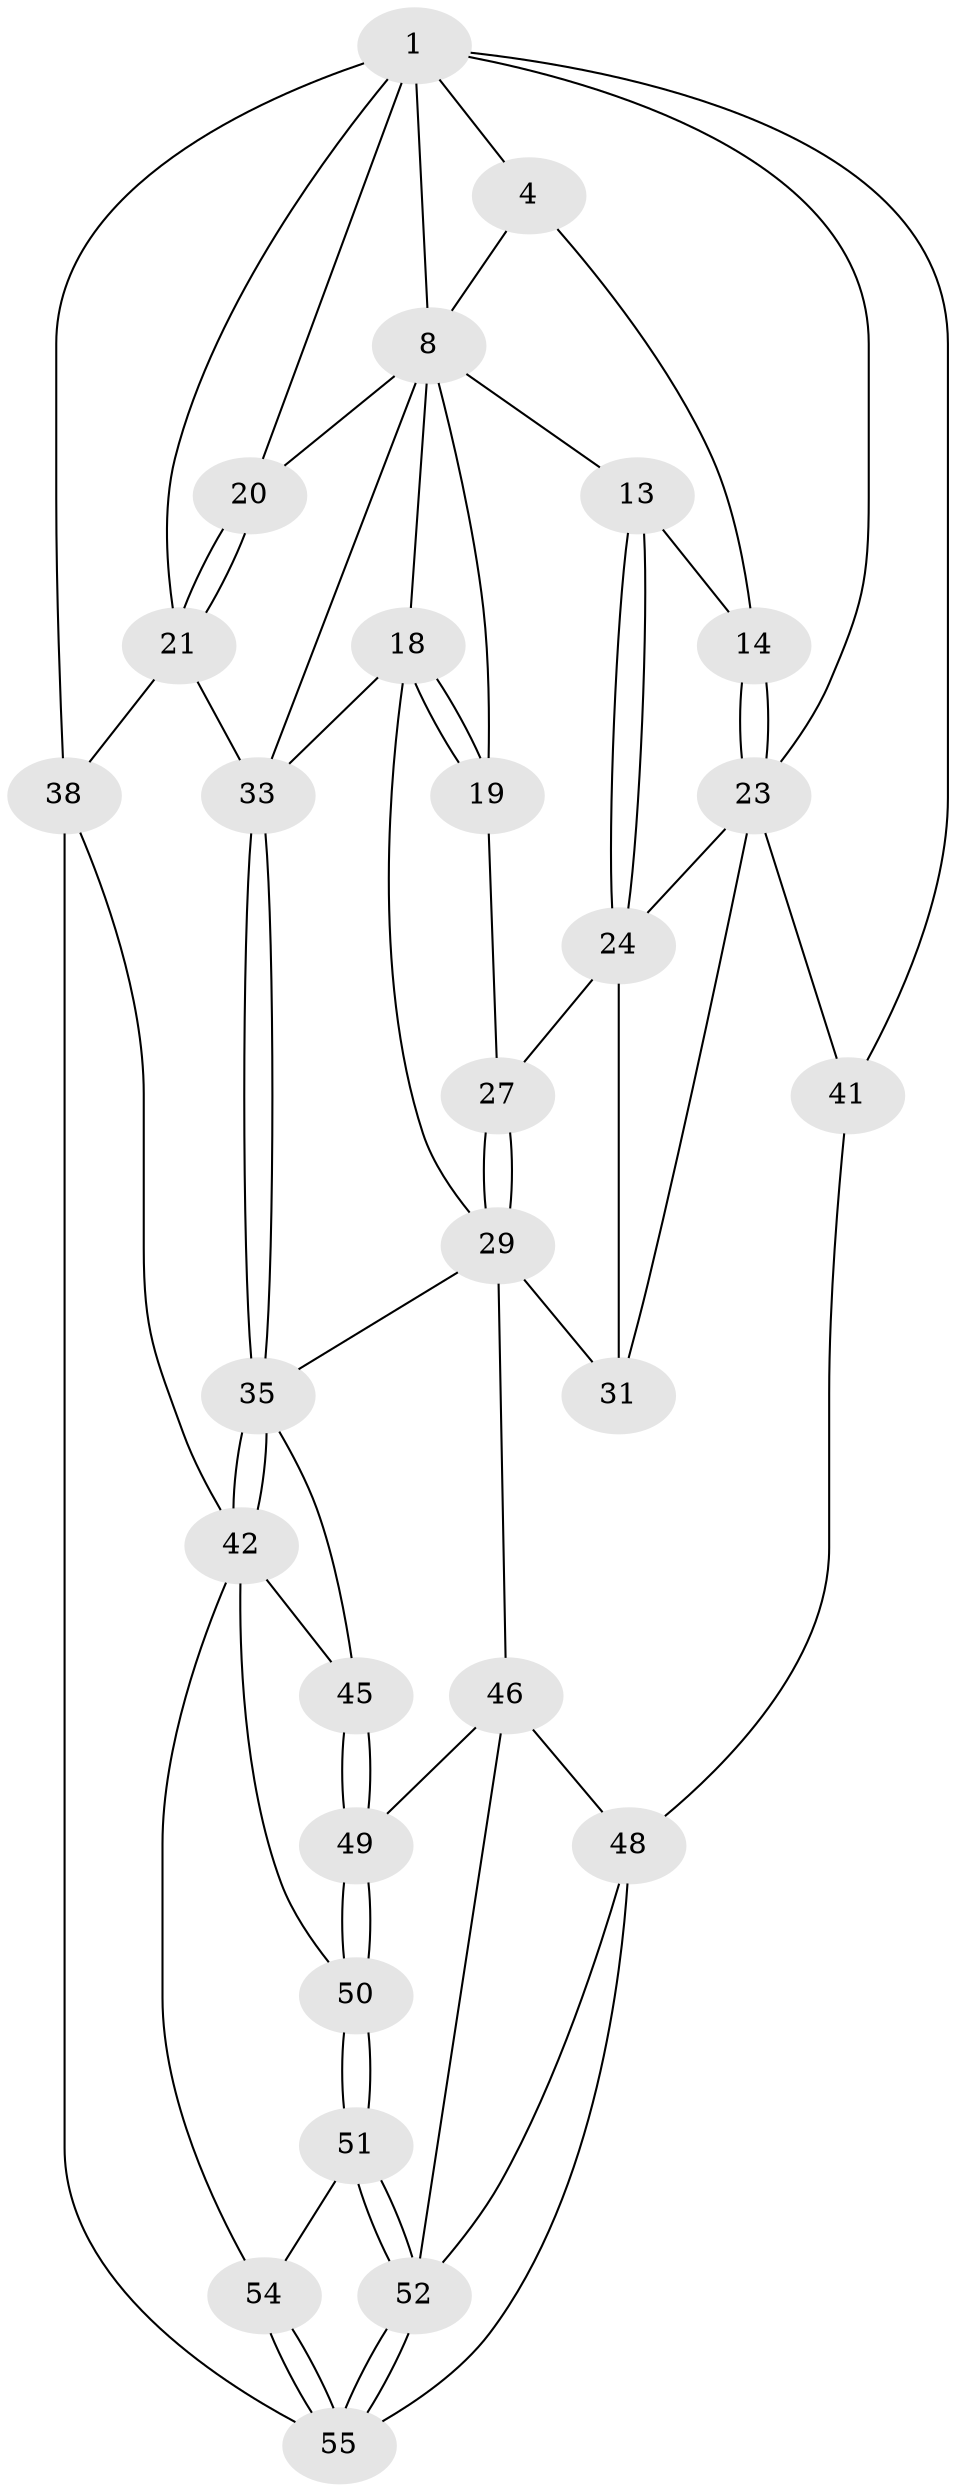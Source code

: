 // original degree distribution, {3: 0.03571428571428571, 6: 0.19642857142857142, 5: 0.5, 4: 0.26785714285714285}
// Generated by graph-tools (version 1.1) at 2025/16/03/09/25 04:16:54]
// undirected, 28 vertices, 67 edges
graph export_dot {
graph [start="1"]
  node [color=gray90,style=filled];
  1 [pos="+0.7272994600655736+0",super="+6+2"];
  4 [pos="+0.2731724447450279+0",super="+5"];
  8 [pos="+0.5619877679455155+0.07606833913728515",super="+9+10"];
  13 [pos="+0.23923895093302144+0.06970981217466388"];
  14 [pos="+0.23553773331430491+0.04741586965169381"];
  18 [pos="+0.42896929428055797+0.25186380599573305",super="+28"];
  19 [pos="+0.4174828591790608+0.2333097651921791"];
  20 [pos="+0.7829425866415207+0.1343676056128311"];
  21 [pos="+0.8255528465673873+0.1762813631608446",super="+32"];
  23 [pos="+0+0.14938308398515532",super="+26"];
  24 [pos="+0.23658188225903617+0.09999921581050551",super="+25"];
  27 [pos="+0.2793145921209002+0.15692967754930945"];
  29 [pos="+0.3459471990584295+0.36954082780174885",super="+30"];
  31 [pos="+0.2202006284715766+0.5342105731668361"];
  33 [pos="+0.606767609920124+0.42629913399850416",super="+34"];
  35 [pos="+0.6039492681073282+0.43536803736602464",super="+36"];
  38 [pos="+1+0.6527975088019856",super="+39"];
  41 [pos="+0+0.6736014683058047"];
  42 [pos="+0.9323411568437902+0.6843093406856415",super="+43"];
  45 [pos="+0.6699708935757058+0.678458800445476"];
  46 [pos="+0.34340106251159885+0.7322357926879868",super="+47"];
  48 [pos="+0.18770347896429312+0.9202338271861911",super="+56"];
  49 [pos="+0.5139087975098113+0.8099753236254034"];
  50 [pos="+0.5723948651372022+0.9090119601656591"];
  51 [pos="+0.5784694935422442+0.9430411210079654"];
  52 [pos="+0.5741876020615495+1",super="+53"];
  54 [pos="+0.8244422319947174+0.8544499138446074"];
  55 [pos="+0.7642556854519335+1"];
  1 -- 8 [weight=2];
  1 -- 20;
  1 -- 4;
  1 -- 21;
  1 -- 38 [weight=2];
  1 -- 23;
  1 -- 41;
  4 -- 14;
  4 -- 8;
  8 -- 33;
  8 -- 18;
  8 -- 19;
  8 -- 20;
  8 -- 13;
  13 -- 14;
  13 -- 24;
  13 -- 24;
  14 -- 23;
  14 -- 23;
  18 -- 19;
  18 -- 19;
  18 -- 29;
  18 -- 33;
  19 -- 27;
  20 -- 21;
  20 -- 21;
  21 -- 33;
  21 -- 38;
  23 -- 41;
  23 -- 31;
  23 -- 24;
  24 -- 27;
  24 -- 31;
  27 -- 29;
  27 -- 29;
  29 -- 46;
  29 -- 31;
  29 -- 35;
  33 -- 35;
  33 -- 35;
  35 -- 42;
  35 -- 42;
  35 -- 45;
  38 -- 55;
  38 -- 42;
  41 -- 48 [weight=2];
  42 -- 50;
  42 -- 45;
  42 -- 54;
  45 -- 49;
  45 -- 49;
  46 -- 49;
  46 -- 48;
  46 -- 52;
  48 -- 55;
  48 -- 52;
  49 -- 50;
  49 -- 50;
  50 -- 51;
  50 -- 51;
  51 -- 52;
  51 -- 52;
  51 -- 54;
  52 -- 55;
  52 -- 55;
  54 -- 55;
  54 -- 55;
}

